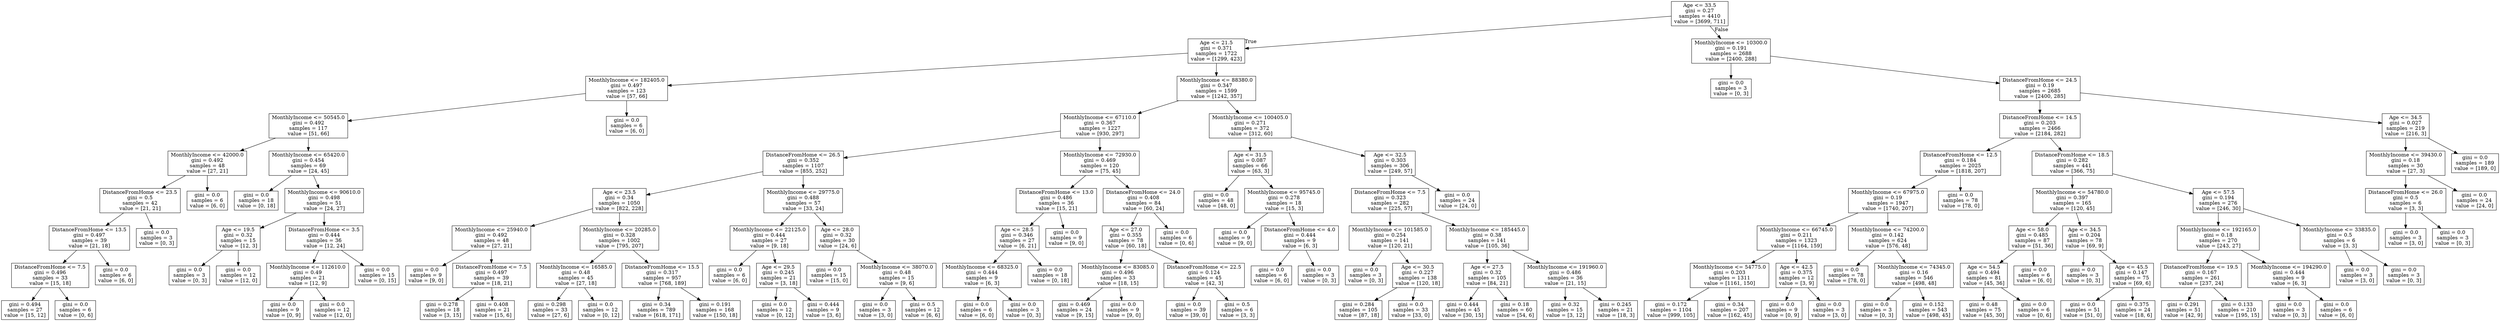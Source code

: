 digraph Tree {
node [shape=box] ;
0 [label="Age <= 33.5\ngini = 0.27\nsamples = 4410\nvalue = [3699, 711]"] ;
1 [label="Age <= 21.5\ngini = 0.371\nsamples = 1722\nvalue = [1299, 423]"] ;
0 -> 1 [labeldistance=2.5, labelangle=45, headlabel="True"] ;
2 [label="MonthlyIncome <= 182405.0\ngini = 0.497\nsamples = 123\nvalue = [57, 66]"] ;
1 -> 2 ;
3 [label="MonthlyIncome <= 50545.0\ngini = 0.492\nsamples = 117\nvalue = [51, 66]"] ;
2 -> 3 ;
4 [label="MonthlyIncome <= 42000.0\ngini = 0.492\nsamples = 48\nvalue = [27, 21]"] ;
3 -> 4 ;
5 [label="DistanceFromHome <= 23.5\ngini = 0.5\nsamples = 42\nvalue = [21, 21]"] ;
4 -> 5 ;
6 [label="DistanceFromHome <= 13.5\ngini = 0.497\nsamples = 39\nvalue = [21, 18]"] ;
5 -> 6 ;
7 [label="DistanceFromHome <= 7.5\ngini = 0.496\nsamples = 33\nvalue = [15, 18]"] ;
6 -> 7 ;
8 [label="gini = 0.494\nsamples = 27\nvalue = [15, 12]"] ;
7 -> 8 ;
9 [label="gini = 0.0\nsamples = 6\nvalue = [0, 6]"] ;
7 -> 9 ;
10 [label="gini = 0.0\nsamples = 6\nvalue = [6, 0]"] ;
6 -> 10 ;
11 [label="gini = 0.0\nsamples = 3\nvalue = [0, 3]"] ;
5 -> 11 ;
12 [label="gini = 0.0\nsamples = 6\nvalue = [6, 0]"] ;
4 -> 12 ;
13 [label="MonthlyIncome <= 65420.0\ngini = 0.454\nsamples = 69\nvalue = [24, 45]"] ;
3 -> 13 ;
14 [label="gini = 0.0\nsamples = 18\nvalue = [0, 18]"] ;
13 -> 14 ;
15 [label="MonthlyIncome <= 90610.0\ngini = 0.498\nsamples = 51\nvalue = [24, 27]"] ;
13 -> 15 ;
16 [label="Age <= 19.5\ngini = 0.32\nsamples = 15\nvalue = [12, 3]"] ;
15 -> 16 ;
17 [label="gini = 0.0\nsamples = 3\nvalue = [0, 3]"] ;
16 -> 17 ;
18 [label="gini = 0.0\nsamples = 12\nvalue = [12, 0]"] ;
16 -> 18 ;
19 [label="DistanceFromHome <= 3.5\ngini = 0.444\nsamples = 36\nvalue = [12, 24]"] ;
15 -> 19 ;
20 [label="MonthlyIncome <= 112610.0\ngini = 0.49\nsamples = 21\nvalue = [12, 9]"] ;
19 -> 20 ;
21 [label="gini = 0.0\nsamples = 9\nvalue = [0, 9]"] ;
20 -> 21 ;
22 [label="gini = 0.0\nsamples = 12\nvalue = [12, 0]"] ;
20 -> 22 ;
23 [label="gini = 0.0\nsamples = 15\nvalue = [0, 15]"] ;
19 -> 23 ;
24 [label="gini = 0.0\nsamples = 6\nvalue = [6, 0]"] ;
2 -> 24 ;
25 [label="MonthlyIncome <= 88380.0\ngini = 0.347\nsamples = 1599\nvalue = [1242, 357]"] ;
1 -> 25 ;
26 [label="MonthlyIncome <= 67110.0\ngini = 0.367\nsamples = 1227\nvalue = [930, 297]"] ;
25 -> 26 ;
27 [label="DistanceFromHome <= 26.5\ngini = 0.352\nsamples = 1107\nvalue = [855, 252]"] ;
26 -> 27 ;
28 [label="Age <= 23.5\ngini = 0.34\nsamples = 1050\nvalue = [822, 228]"] ;
27 -> 28 ;
29 [label="MonthlyIncome <= 25940.0\ngini = 0.492\nsamples = 48\nvalue = [27, 21]"] ;
28 -> 29 ;
30 [label="gini = 0.0\nsamples = 9\nvalue = [9, 0]"] ;
29 -> 30 ;
31 [label="DistanceFromHome <= 7.5\ngini = 0.497\nsamples = 39\nvalue = [18, 21]"] ;
29 -> 31 ;
32 [label="gini = 0.278\nsamples = 18\nvalue = [3, 15]"] ;
31 -> 32 ;
33 [label="gini = 0.408\nsamples = 21\nvalue = [15, 6]"] ;
31 -> 33 ;
34 [label="MonthlyIncome <= 20285.0\ngini = 0.328\nsamples = 1002\nvalue = [795, 207]"] ;
28 -> 34 ;
35 [label="MonthlyIncome <= 16585.0\ngini = 0.48\nsamples = 45\nvalue = [27, 18]"] ;
34 -> 35 ;
36 [label="gini = 0.298\nsamples = 33\nvalue = [27, 6]"] ;
35 -> 36 ;
37 [label="gini = 0.0\nsamples = 12\nvalue = [0, 12]"] ;
35 -> 37 ;
38 [label="DistanceFromHome <= 15.5\ngini = 0.317\nsamples = 957\nvalue = [768, 189]"] ;
34 -> 38 ;
39 [label="gini = 0.34\nsamples = 789\nvalue = [618, 171]"] ;
38 -> 39 ;
40 [label="gini = 0.191\nsamples = 168\nvalue = [150, 18]"] ;
38 -> 40 ;
41 [label="MonthlyIncome <= 29775.0\ngini = 0.488\nsamples = 57\nvalue = [33, 24]"] ;
27 -> 41 ;
42 [label="MonthlyIncome <= 22125.0\ngini = 0.444\nsamples = 27\nvalue = [9, 18]"] ;
41 -> 42 ;
43 [label="gini = 0.0\nsamples = 6\nvalue = [6, 0]"] ;
42 -> 43 ;
44 [label="Age <= 29.5\ngini = 0.245\nsamples = 21\nvalue = [3, 18]"] ;
42 -> 44 ;
45 [label="gini = 0.0\nsamples = 12\nvalue = [0, 12]"] ;
44 -> 45 ;
46 [label="gini = 0.444\nsamples = 9\nvalue = [3, 6]"] ;
44 -> 46 ;
47 [label="Age <= 28.0\ngini = 0.32\nsamples = 30\nvalue = [24, 6]"] ;
41 -> 47 ;
48 [label="gini = 0.0\nsamples = 15\nvalue = [15, 0]"] ;
47 -> 48 ;
49 [label="MonthlyIncome <= 38070.0\ngini = 0.48\nsamples = 15\nvalue = [9, 6]"] ;
47 -> 49 ;
50 [label="gini = 0.0\nsamples = 3\nvalue = [3, 0]"] ;
49 -> 50 ;
51 [label="gini = 0.5\nsamples = 12\nvalue = [6, 6]"] ;
49 -> 51 ;
52 [label="MonthlyIncome <= 72930.0\ngini = 0.469\nsamples = 120\nvalue = [75, 45]"] ;
26 -> 52 ;
53 [label="DistanceFromHome <= 13.0\ngini = 0.486\nsamples = 36\nvalue = [15, 21]"] ;
52 -> 53 ;
54 [label="Age <= 28.5\ngini = 0.346\nsamples = 27\nvalue = [6, 21]"] ;
53 -> 54 ;
55 [label="MonthlyIncome <= 68325.0\ngini = 0.444\nsamples = 9\nvalue = [6, 3]"] ;
54 -> 55 ;
56 [label="gini = 0.0\nsamples = 6\nvalue = [6, 0]"] ;
55 -> 56 ;
57 [label="gini = 0.0\nsamples = 3\nvalue = [0, 3]"] ;
55 -> 57 ;
58 [label="gini = 0.0\nsamples = 18\nvalue = [0, 18]"] ;
54 -> 58 ;
59 [label="gini = 0.0\nsamples = 9\nvalue = [9, 0]"] ;
53 -> 59 ;
60 [label="DistanceFromHome <= 24.0\ngini = 0.408\nsamples = 84\nvalue = [60, 24]"] ;
52 -> 60 ;
61 [label="Age <= 27.0\ngini = 0.355\nsamples = 78\nvalue = [60, 18]"] ;
60 -> 61 ;
62 [label="MonthlyIncome <= 83085.0\ngini = 0.496\nsamples = 33\nvalue = [18, 15]"] ;
61 -> 62 ;
63 [label="gini = 0.469\nsamples = 24\nvalue = [9, 15]"] ;
62 -> 63 ;
64 [label="gini = 0.0\nsamples = 9\nvalue = [9, 0]"] ;
62 -> 64 ;
65 [label="DistanceFromHome <= 22.5\ngini = 0.124\nsamples = 45\nvalue = [42, 3]"] ;
61 -> 65 ;
66 [label="gini = 0.0\nsamples = 39\nvalue = [39, 0]"] ;
65 -> 66 ;
67 [label="gini = 0.5\nsamples = 6\nvalue = [3, 3]"] ;
65 -> 67 ;
68 [label="gini = 0.0\nsamples = 6\nvalue = [0, 6]"] ;
60 -> 68 ;
69 [label="MonthlyIncome <= 100405.0\ngini = 0.271\nsamples = 372\nvalue = [312, 60]"] ;
25 -> 69 ;
70 [label="Age <= 31.5\ngini = 0.087\nsamples = 66\nvalue = [63, 3]"] ;
69 -> 70 ;
71 [label="gini = 0.0\nsamples = 48\nvalue = [48, 0]"] ;
70 -> 71 ;
72 [label="MonthlyIncome <= 95745.0\ngini = 0.278\nsamples = 18\nvalue = [15, 3]"] ;
70 -> 72 ;
73 [label="gini = 0.0\nsamples = 9\nvalue = [9, 0]"] ;
72 -> 73 ;
74 [label="DistanceFromHome <= 4.0\ngini = 0.444\nsamples = 9\nvalue = [6, 3]"] ;
72 -> 74 ;
75 [label="gini = 0.0\nsamples = 6\nvalue = [6, 0]"] ;
74 -> 75 ;
76 [label="gini = 0.0\nsamples = 3\nvalue = [0, 3]"] ;
74 -> 76 ;
77 [label="Age <= 32.5\ngini = 0.303\nsamples = 306\nvalue = [249, 57]"] ;
69 -> 77 ;
78 [label="DistanceFromHome <= 7.5\ngini = 0.323\nsamples = 282\nvalue = [225, 57]"] ;
77 -> 78 ;
79 [label="MonthlyIncome <= 101585.0\ngini = 0.254\nsamples = 141\nvalue = [120, 21]"] ;
78 -> 79 ;
80 [label="gini = 0.0\nsamples = 3\nvalue = [0, 3]"] ;
79 -> 80 ;
81 [label="Age <= 30.5\ngini = 0.227\nsamples = 138\nvalue = [120, 18]"] ;
79 -> 81 ;
82 [label="gini = 0.284\nsamples = 105\nvalue = [87, 18]"] ;
81 -> 82 ;
83 [label="gini = 0.0\nsamples = 33\nvalue = [33, 0]"] ;
81 -> 83 ;
84 [label="MonthlyIncome <= 185445.0\ngini = 0.38\nsamples = 141\nvalue = [105, 36]"] ;
78 -> 84 ;
85 [label="Age <= 27.5\ngini = 0.32\nsamples = 105\nvalue = [84, 21]"] ;
84 -> 85 ;
86 [label="gini = 0.444\nsamples = 45\nvalue = [30, 15]"] ;
85 -> 86 ;
87 [label="gini = 0.18\nsamples = 60\nvalue = [54, 6]"] ;
85 -> 87 ;
88 [label="MonthlyIncome <= 191960.0\ngini = 0.486\nsamples = 36\nvalue = [21, 15]"] ;
84 -> 88 ;
89 [label="gini = 0.32\nsamples = 15\nvalue = [3, 12]"] ;
88 -> 89 ;
90 [label="gini = 0.245\nsamples = 21\nvalue = [18, 3]"] ;
88 -> 90 ;
91 [label="gini = 0.0\nsamples = 24\nvalue = [24, 0]"] ;
77 -> 91 ;
92 [label="MonthlyIncome <= 10300.0\ngini = 0.191\nsamples = 2688\nvalue = [2400, 288]"] ;
0 -> 92 [labeldistance=2.5, labelangle=-45, headlabel="False"] ;
93 [label="gini = 0.0\nsamples = 3\nvalue = [0, 3]"] ;
92 -> 93 ;
94 [label="DistanceFromHome <= 24.5\ngini = 0.19\nsamples = 2685\nvalue = [2400, 285]"] ;
92 -> 94 ;
95 [label="DistanceFromHome <= 14.5\ngini = 0.203\nsamples = 2466\nvalue = [2184, 282]"] ;
94 -> 95 ;
96 [label="DistanceFromHome <= 12.5\ngini = 0.184\nsamples = 2025\nvalue = [1818, 207]"] ;
95 -> 96 ;
97 [label="MonthlyIncome <= 67975.0\ngini = 0.19\nsamples = 1947\nvalue = [1740, 207]"] ;
96 -> 97 ;
98 [label="MonthlyIncome <= 66745.0\ngini = 0.211\nsamples = 1323\nvalue = [1164, 159]"] ;
97 -> 98 ;
99 [label="MonthlyIncome <= 54775.0\ngini = 0.203\nsamples = 1311\nvalue = [1161, 150]"] ;
98 -> 99 ;
100 [label="gini = 0.172\nsamples = 1104\nvalue = [999, 105]"] ;
99 -> 100 ;
101 [label="gini = 0.34\nsamples = 207\nvalue = [162, 45]"] ;
99 -> 101 ;
102 [label="Age <= 42.5\ngini = 0.375\nsamples = 12\nvalue = [3, 9]"] ;
98 -> 102 ;
103 [label="gini = 0.0\nsamples = 9\nvalue = [0, 9]"] ;
102 -> 103 ;
104 [label="gini = 0.0\nsamples = 3\nvalue = [3, 0]"] ;
102 -> 104 ;
105 [label="MonthlyIncome <= 74200.0\ngini = 0.142\nsamples = 624\nvalue = [576, 48]"] ;
97 -> 105 ;
106 [label="gini = 0.0\nsamples = 78\nvalue = [78, 0]"] ;
105 -> 106 ;
107 [label="MonthlyIncome <= 74345.0\ngini = 0.16\nsamples = 546\nvalue = [498, 48]"] ;
105 -> 107 ;
108 [label="gini = 0.0\nsamples = 3\nvalue = [0, 3]"] ;
107 -> 108 ;
109 [label="gini = 0.152\nsamples = 543\nvalue = [498, 45]"] ;
107 -> 109 ;
110 [label="gini = 0.0\nsamples = 78\nvalue = [78, 0]"] ;
96 -> 110 ;
111 [label="DistanceFromHome <= 18.5\ngini = 0.282\nsamples = 441\nvalue = [366, 75]"] ;
95 -> 111 ;
112 [label="MonthlyIncome <= 54780.0\ngini = 0.397\nsamples = 165\nvalue = [120, 45]"] ;
111 -> 112 ;
113 [label="Age <= 58.0\ngini = 0.485\nsamples = 87\nvalue = [51, 36]"] ;
112 -> 113 ;
114 [label="Age <= 54.5\ngini = 0.494\nsamples = 81\nvalue = [45, 36]"] ;
113 -> 114 ;
115 [label="gini = 0.48\nsamples = 75\nvalue = [45, 30]"] ;
114 -> 115 ;
116 [label="gini = 0.0\nsamples = 6\nvalue = [0, 6]"] ;
114 -> 116 ;
117 [label="gini = 0.0\nsamples = 6\nvalue = [6, 0]"] ;
113 -> 117 ;
118 [label="Age <= 34.5\ngini = 0.204\nsamples = 78\nvalue = [69, 9]"] ;
112 -> 118 ;
119 [label="gini = 0.0\nsamples = 3\nvalue = [0, 3]"] ;
118 -> 119 ;
120 [label="Age <= 45.5\ngini = 0.147\nsamples = 75\nvalue = [69, 6]"] ;
118 -> 120 ;
121 [label="gini = 0.0\nsamples = 51\nvalue = [51, 0]"] ;
120 -> 121 ;
122 [label="gini = 0.375\nsamples = 24\nvalue = [18, 6]"] ;
120 -> 122 ;
123 [label="Age <= 57.5\ngini = 0.194\nsamples = 276\nvalue = [246, 30]"] ;
111 -> 123 ;
124 [label="MonthlyIncome <= 192165.0\ngini = 0.18\nsamples = 270\nvalue = [243, 27]"] ;
123 -> 124 ;
125 [label="DistanceFromHome <= 19.5\ngini = 0.167\nsamples = 261\nvalue = [237, 24]"] ;
124 -> 125 ;
126 [label="gini = 0.291\nsamples = 51\nvalue = [42, 9]"] ;
125 -> 126 ;
127 [label="gini = 0.133\nsamples = 210\nvalue = [195, 15]"] ;
125 -> 127 ;
128 [label="MonthlyIncome <= 194290.0\ngini = 0.444\nsamples = 9\nvalue = [6, 3]"] ;
124 -> 128 ;
129 [label="gini = 0.0\nsamples = 3\nvalue = [0, 3]"] ;
128 -> 129 ;
130 [label="gini = 0.0\nsamples = 6\nvalue = [6, 0]"] ;
128 -> 130 ;
131 [label="MonthlyIncome <= 33835.0\ngini = 0.5\nsamples = 6\nvalue = [3, 3]"] ;
123 -> 131 ;
132 [label="gini = 0.0\nsamples = 3\nvalue = [3, 0]"] ;
131 -> 132 ;
133 [label="gini = 0.0\nsamples = 3\nvalue = [0, 3]"] ;
131 -> 133 ;
134 [label="Age <= 34.5\ngini = 0.027\nsamples = 219\nvalue = [216, 3]"] ;
94 -> 134 ;
135 [label="MonthlyIncome <= 39430.0\ngini = 0.18\nsamples = 30\nvalue = [27, 3]"] ;
134 -> 135 ;
136 [label="DistanceFromHome <= 26.0\ngini = 0.5\nsamples = 6\nvalue = [3, 3]"] ;
135 -> 136 ;
137 [label="gini = 0.0\nsamples = 3\nvalue = [3, 0]"] ;
136 -> 137 ;
138 [label="gini = 0.0\nsamples = 3\nvalue = [0, 3]"] ;
136 -> 138 ;
139 [label="gini = 0.0\nsamples = 24\nvalue = [24, 0]"] ;
135 -> 139 ;
140 [label="gini = 0.0\nsamples = 189\nvalue = [189, 0]"] ;
134 -> 140 ;
}